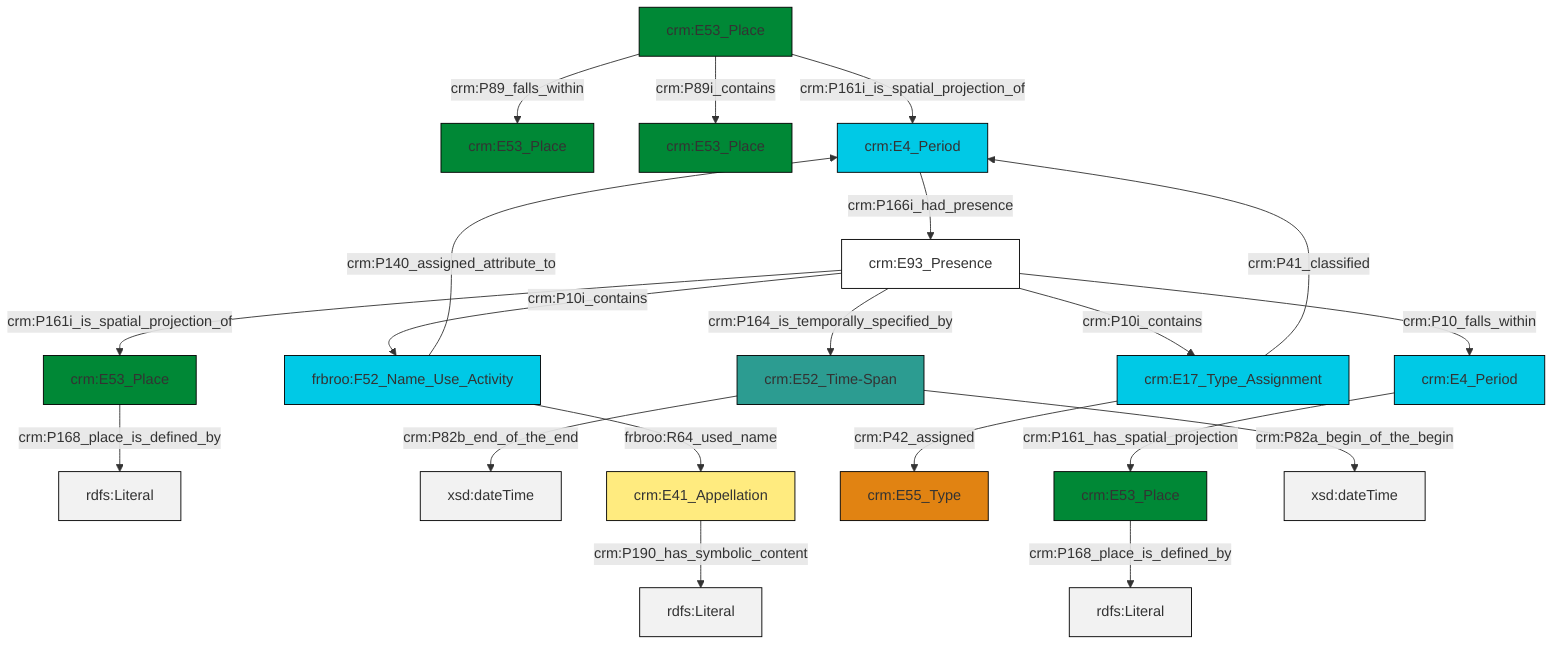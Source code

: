 graph TD
classDef Literal fill:#f2f2f2,stroke:#000000;
classDef CRM_Entity fill:#FFFFFF,stroke:#000000;
classDef Temporal_Entity fill:#00C9E6, stroke:#000000;
classDef Type fill:#E18312, stroke:#000000;
classDef Time-Span fill:#2C9C91, stroke:#000000;
classDef Appellation fill:#FFEB7F, stroke:#000000;
classDef Place fill:#008836, stroke:#000000;
classDef Persistent_Item fill:#B266B2, stroke:#000000;
classDef Conceptual_Object fill:#FFD700, stroke:#000000;
classDef Physical_Thing fill:#D2B48C, stroke:#000000;
classDef Actor fill:#f58aad, stroke:#000000;
classDef PC_Classes fill:#4ce600, stroke:#000000;
classDef Multi fill:#cccccc,stroke:#000000;

0["crm:E53_Place"]:::Place -->|crm:P168_place_is_defined_by| 1[rdfs:Literal]:::Literal
2["crm:E52_Time-Span"]:::Time-Span -->|crm:P82b_end_of_the_end| 3[xsd:dateTime]:::Literal
4["crm:E53_Place"]:::Place -->|crm:P89_falls_within| 5["crm:E53_Place"]:::Place
8["crm:E93_Presence"]:::CRM_Entity -->|crm:P10i_contains| 9["crm:E17_Type_Assignment"]:::Temporal_Entity
11["crm:E4_Period"]:::Temporal_Entity -->|crm:P161_has_spatial_projection| 12["crm:E53_Place"]:::Place
14["frbroo:F52_Name_Use_Activity"]:::Temporal_Entity -->|crm:P140_assigned_attribute_to| 15["crm:E4_Period"]:::Temporal_Entity
12["crm:E53_Place"]:::Place -->|crm:P168_place_is_defined_by| 16[rdfs:Literal]:::Literal
8["crm:E93_Presence"]:::CRM_Entity -->|crm:P10i_contains| 14["frbroo:F52_Name_Use_Activity"]:::Temporal_Entity
15["crm:E4_Period"]:::Temporal_Entity -->|crm:P166i_had_presence| 8["crm:E93_Presence"]:::CRM_Entity
9["crm:E17_Type_Assignment"]:::Temporal_Entity -->|crm:P41_classified| 15["crm:E4_Period"]:::Temporal_Entity
4["crm:E53_Place"]:::Place -->|crm:P89i_contains| 6["crm:E53_Place"]:::Place
2["crm:E52_Time-Span"]:::Time-Span -->|crm:P82a_begin_of_the_begin| 25[xsd:dateTime]:::Literal
8["crm:E93_Presence"]:::CRM_Entity -->|crm:P161i_is_spatial_projection_of| 0["crm:E53_Place"]:::Place
14["frbroo:F52_Name_Use_Activity"]:::Temporal_Entity -->|frbroo:R64_used_name| 20["crm:E41_Appellation"]:::Appellation
8["crm:E93_Presence"]:::CRM_Entity -->|crm:P10_falls_within| 11["crm:E4_Period"]:::Temporal_Entity
9["crm:E17_Type_Assignment"]:::Temporal_Entity -->|crm:P42_assigned| 17["crm:E55_Type"]:::Type
20["crm:E41_Appellation"]:::Appellation -->|crm:P190_has_symbolic_content| 27[rdfs:Literal]:::Literal
4["crm:E53_Place"]:::Place -->|crm:P161i_is_spatial_projection_of| 15["crm:E4_Period"]:::Temporal_Entity
8["crm:E93_Presence"]:::CRM_Entity -->|crm:P164_is_temporally_specified_by| 2["crm:E52_Time-Span"]:::Time-Span